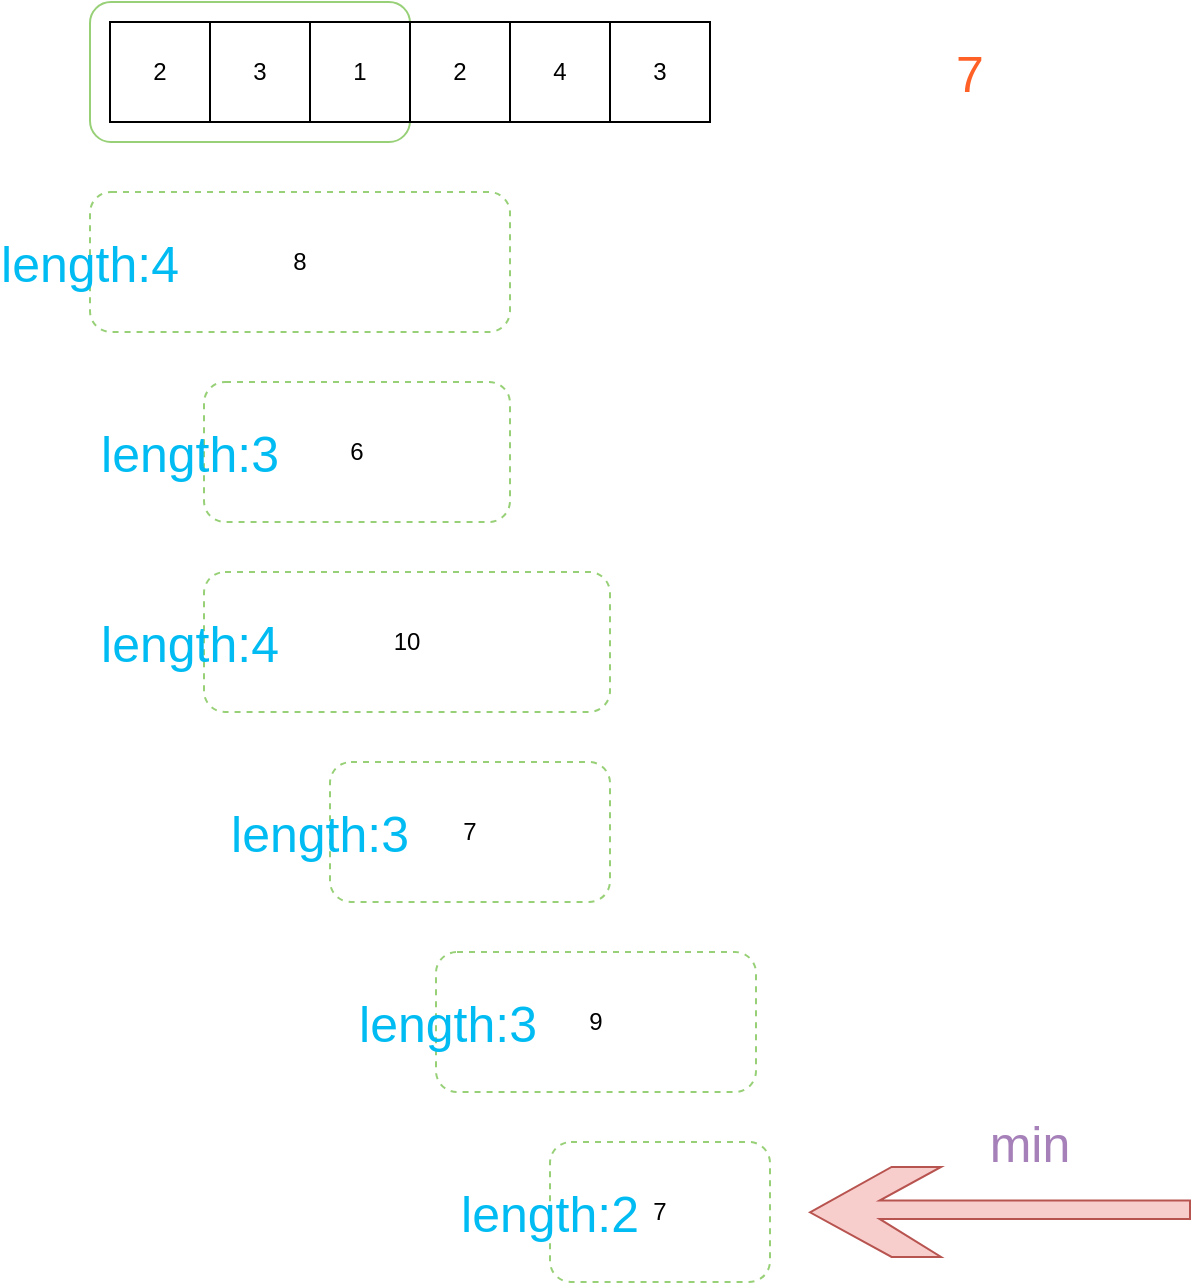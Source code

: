 <mxfile version="10.6.3" type="device"><diagram id="2aZ_QtbOp8G18H4-aLN5" name="第 1 页"><mxGraphModel dx="1398" dy="761" grid="1" gridSize="10" guides="1" tooltips="1" connect="1" arrows="1" fold="1" page="1" pageScale="1" pageWidth="827" pageHeight="1169" math="0" shadow="0"><root><mxCell id="0"/><mxCell id="1" parent="0"/><mxCell id="c7kFrxbyMY5kW0a8zqSw-7" value="" style="rounded=1;whiteSpace=wrap;html=1;strokeColor=#97D077;" vertex="1" parent="1"><mxGeometry x="80" y="90" width="160" height="70" as="geometry"/></mxCell><mxCell id="c7kFrxbyMY5kW0a8zqSw-1" value="2" style="rounded=0;whiteSpace=wrap;html=1;" vertex="1" parent="1"><mxGeometry x="90" y="100" width="50" height="50" as="geometry"/></mxCell><mxCell id="c7kFrxbyMY5kW0a8zqSw-2" value="3" style="rounded=0;whiteSpace=wrap;html=1;" vertex="1" parent="1"><mxGeometry x="140" y="100" width="50" height="50" as="geometry"/></mxCell><mxCell id="c7kFrxbyMY5kW0a8zqSw-3" value="1" style="rounded=0;whiteSpace=wrap;html=1;" vertex="1" parent="1"><mxGeometry x="190" y="100" width="50" height="50" as="geometry"/></mxCell><mxCell id="c7kFrxbyMY5kW0a8zqSw-4" value="2" style="rounded=0;whiteSpace=wrap;html=1;" vertex="1" parent="1"><mxGeometry x="240" y="100" width="50" height="50" as="geometry"/></mxCell><mxCell id="c7kFrxbyMY5kW0a8zqSw-5" value="4" style="rounded=0;whiteSpace=wrap;html=1;" vertex="1" parent="1"><mxGeometry x="290" y="100" width="50" height="50" as="geometry"/></mxCell><mxCell id="c7kFrxbyMY5kW0a8zqSw-6" value="3" style="rounded=0;whiteSpace=wrap;html=1;" vertex="1" parent="1"><mxGeometry x="340" y="100" width="50" height="50" as="geometry"/></mxCell><mxCell id="c7kFrxbyMY5kW0a8zqSw-8" value="7" style="text;html=1;strokeColor=none;fillColor=none;align=center;verticalAlign=middle;whiteSpace=wrap;rounded=0;fontSize=25;fontColor=#FF6026;" vertex="1" parent="1"><mxGeometry x="500" y="115" width="40" height="20" as="geometry"/></mxCell><mxCell id="c7kFrxbyMY5kW0a8zqSw-9" value="8" style="rounded=1;whiteSpace=wrap;html=1;strokeColor=#97D077;dashed=1;" vertex="1" parent="1"><mxGeometry x="80" y="185" width="210" height="70" as="geometry"/></mxCell><mxCell id="c7kFrxbyMY5kW0a8zqSw-10" value="6" style="rounded=1;whiteSpace=wrap;html=1;strokeColor=#97D077;dashed=1;" vertex="1" parent="1"><mxGeometry x="137" y="280" width="153" height="70" as="geometry"/></mxCell><mxCell id="c7kFrxbyMY5kW0a8zqSw-11" value="10" style="rounded=1;whiteSpace=wrap;html=1;strokeColor=#97D077;dashed=1;" vertex="1" parent="1"><mxGeometry x="137" y="375" width="203" height="70" as="geometry"/></mxCell><mxCell id="c7kFrxbyMY5kW0a8zqSw-12" value="7" style="rounded=1;whiteSpace=wrap;html=1;strokeColor=#97D077;dashed=1;" vertex="1" parent="1"><mxGeometry x="200" y="470" width="140" height="70" as="geometry"/></mxCell><mxCell id="c7kFrxbyMY5kW0a8zqSw-15" value="9" style="rounded=1;whiteSpace=wrap;html=1;strokeColor=#97D077;dashed=1;" vertex="1" parent="1"><mxGeometry x="253" y="565" width="160" height="70" as="geometry"/></mxCell><mxCell id="c7kFrxbyMY5kW0a8zqSw-16" value="7" style="rounded=1;whiteSpace=wrap;html=1;strokeColor=#97D077;dashed=1;" vertex="1" parent="1"><mxGeometry x="310" y="660" width="110" height="70" as="geometry"/></mxCell><mxCell id="c7kFrxbyMY5kW0a8zqSw-17" value="length:4" style="text;html=1;strokeColor=none;fillColor=none;align=center;verticalAlign=middle;whiteSpace=wrap;rounded=0;dashed=1;fontSize=25;fontColor=#00BCF2;" vertex="1" parent="1"><mxGeometry x="60" y="210" width="40" height="20" as="geometry"/></mxCell><mxCell id="c7kFrxbyMY5kW0a8zqSw-18" value="length:3" style="text;html=1;strokeColor=none;fillColor=none;align=center;verticalAlign=middle;whiteSpace=wrap;rounded=0;dashed=1;fontSize=25;fontColor=#00BCF2;" vertex="1" parent="1"><mxGeometry x="110" y="305" width="40" height="20" as="geometry"/></mxCell><mxCell id="c7kFrxbyMY5kW0a8zqSw-19" value="length:4" style="text;html=1;strokeColor=none;fillColor=none;align=center;verticalAlign=middle;whiteSpace=wrap;rounded=0;dashed=1;fontSize=25;fontColor=#00BCF2;" vertex="1" parent="1"><mxGeometry x="110" y="400" width="40" height="20" as="geometry"/></mxCell><mxCell id="c7kFrxbyMY5kW0a8zqSw-20" value="length:3" style="text;html=1;strokeColor=none;fillColor=none;align=center;verticalAlign=middle;whiteSpace=wrap;rounded=0;dashed=1;fontSize=25;fontColor=#00BCF2;" vertex="1" parent="1"><mxGeometry x="175" y="495" width="40" height="20" as="geometry"/></mxCell><mxCell id="c7kFrxbyMY5kW0a8zqSw-21" value="length:3" style="text;html=1;strokeColor=none;fillColor=none;align=center;verticalAlign=middle;whiteSpace=wrap;rounded=0;dashed=1;fontSize=25;fontColor=#00BCF2;" vertex="1" parent="1"><mxGeometry x="238.5" y="590" width="40" height="20" as="geometry"/></mxCell><mxCell id="c7kFrxbyMY5kW0a8zqSw-22" value="length:2" style="text;html=1;strokeColor=none;fillColor=none;align=center;verticalAlign=middle;whiteSpace=wrap;rounded=0;dashed=1;fontSize=25;fontColor=#00BCF2;" vertex="1" parent="1"><mxGeometry x="290" y="685" width="40" height="20" as="geometry"/></mxCell><mxCell id="c7kFrxbyMY5kW0a8zqSw-23" value="" style="shadow=0;dashed=0;html=1;strokeColor=#b85450;labelPosition=center;verticalLabelPosition=bottom;verticalAlign=top;align=center;shape=mxgraph.mscae.deprecated.poster_arrow;fillColor=#f8cecc;fontSize=25;direction=south;" vertex="1" parent="1"><mxGeometry x="440" y="672.5" width="190" height="45" as="geometry"/></mxCell><mxCell id="c7kFrxbyMY5kW0a8zqSw-24" value="&lt;font color=&quot;#a680b8&quot;&gt;min&lt;/font&gt;" style="text;html=1;strokeColor=none;fillColor=none;align=center;verticalAlign=middle;whiteSpace=wrap;rounded=0;dashed=1;fontSize=25;fontColor=#00BCF2;" vertex="1" parent="1"><mxGeometry x="530" y="650" width="40" height="20" as="geometry"/></mxCell></root></mxGraphModel></diagram></mxfile>